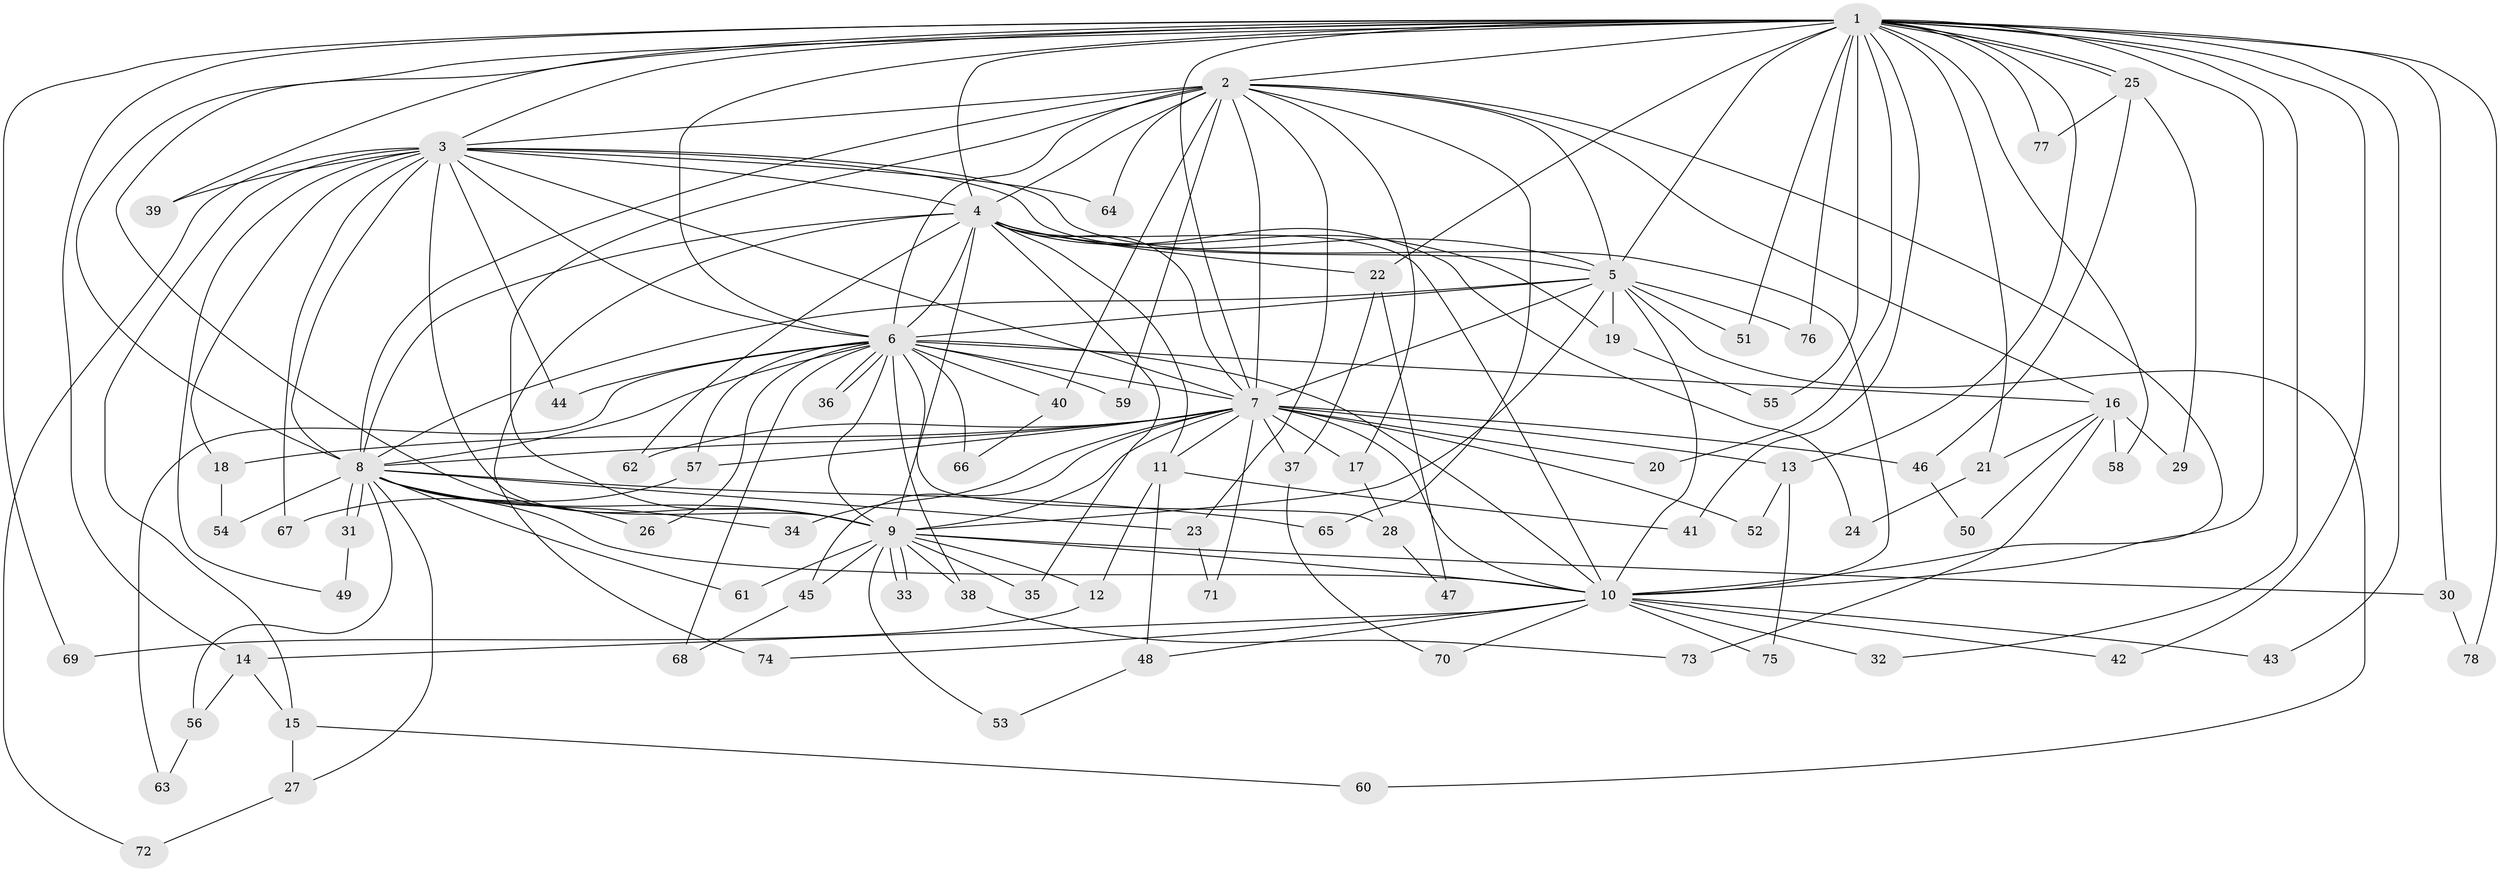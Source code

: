 // Generated by graph-tools (version 1.1) at 2025/34/03/09/25 02:34:46]
// undirected, 78 vertices, 181 edges
graph export_dot {
graph [start="1"]
  node [color=gray90,style=filled];
  1;
  2;
  3;
  4;
  5;
  6;
  7;
  8;
  9;
  10;
  11;
  12;
  13;
  14;
  15;
  16;
  17;
  18;
  19;
  20;
  21;
  22;
  23;
  24;
  25;
  26;
  27;
  28;
  29;
  30;
  31;
  32;
  33;
  34;
  35;
  36;
  37;
  38;
  39;
  40;
  41;
  42;
  43;
  44;
  45;
  46;
  47;
  48;
  49;
  50;
  51;
  52;
  53;
  54;
  55;
  56;
  57;
  58;
  59;
  60;
  61;
  62;
  63;
  64;
  65;
  66;
  67;
  68;
  69;
  70;
  71;
  72;
  73;
  74;
  75;
  76;
  77;
  78;
  1 -- 2;
  1 -- 3;
  1 -- 4;
  1 -- 5;
  1 -- 6;
  1 -- 7;
  1 -- 8;
  1 -- 9;
  1 -- 10;
  1 -- 13;
  1 -- 14;
  1 -- 20;
  1 -- 21;
  1 -- 22;
  1 -- 25;
  1 -- 25;
  1 -- 30;
  1 -- 32;
  1 -- 39;
  1 -- 41;
  1 -- 42;
  1 -- 43;
  1 -- 51;
  1 -- 55;
  1 -- 58;
  1 -- 69;
  1 -- 76;
  1 -- 77;
  1 -- 78;
  2 -- 3;
  2 -- 4;
  2 -- 5;
  2 -- 6;
  2 -- 7;
  2 -- 8;
  2 -- 9;
  2 -- 10;
  2 -- 16;
  2 -- 17;
  2 -- 23;
  2 -- 40;
  2 -- 59;
  2 -- 64;
  2 -- 65;
  3 -- 4;
  3 -- 5;
  3 -- 6;
  3 -- 7;
  3 -- 8;
  3 -- 9;
  3 -- 10;
  3 -- 15;
  3 -- 18;
  3 -- 39;
  3 -- 44;
  3 -- 49;
  3 -- 64;
  3 -- 67;
  3 -- 72;
  4 -- 5;
  4 -- 6;
  4 -- 7;
  4 -- 8;
  4 -- 9;
  4 -- 10;
  4 -- 11;
  4 -- 19;
  4 -- 22;
  4 -- 24;
  4 -- 35;
  4 -- 62;
  4 -- 74;
  5 -- 6;
  5 -- 7;
  5 -- 8;
  5 -- 9;
  5 -- 10;
  5 -- 19;
  5 -- 51;
  5 -- 60;
  5 -- 76;
  6 -- 7;
  6 -- 8;
  6 -- 9;
  6 -- 10;
  6 -- 16;
  6 -- 26;
  6 -- 28;
  6 -- 36;
  6 -- 36;
  6 -- 38;
  6 -- 40;
  6 -- 44;
  6 -- 57;
  6 -- 59;
  6 -- 63;
  6 -- 66;
  6 -- 68;
  7 -- 8;
  7 -- 9;
  7 -- 10;
  7 -- 11;
  7 -- 13;
  7 -- 17;
  7 -- 18;
  7 -- 20;
  7 -- 34;
  7 -- 37;
  7 -- 45;
  7 -- 46;
  7 -- 52;
  7 -- 57;
  7 -- 62;
  7 -- 71;
  8 -- 9;
  8 -- 10;
  8 -- 23;
  8 -- 26;
  8 -- 27;
  8 -- 31;
  8 -- 31;
  8 -- 34;
  8 -- 54;
  8 -- 56;
  8 -- 61;
  8 -- 65;
  9 -- 10;
  9 -- 12;
  9 -- 30;
  9 -- 33;
  9 -- 33;
  9 -- 35;
  9 -- 38;
  9 -- 45;
  9 -- 53;
  9 -- 61;
  10 -- 14;
  10 -- 32;
  10 -- 42;
  10 -- 43;
  10 -- 48;
  10 -- 70;
  10 -- 74;
  10 -- 75;
  11 -- 12;
  11 -- 41;
  11 -- 48;
  12 -- 69;
  13 -- 52;
  13 -- 75;
  14 -- 15;
  14 -- 56;
  15 -- 27;
  15 -- 60;
  16 -- 21;
  16 -- 29;
  16 -- 50;
  16 -- 58;
  16 -- 73;
  17 -- 28;
  18 -- 54;
  19 -- 55;
  21 -- 24;
  22 -- 37;
  22 -- 47;
  23 -- 71;
  25 -- 29;
  25 -- 46;
  25 -- 77;
  27 -- 72;
  28 -- 47;
  30 -- 78;
  31 -- 49;
  37 -- 70;
  38 -- 73;
  40 -- 66;
  45 -- 68;
  46 -- 50;
  48 -- 53;
  56 -- 63;
  57 -- 67;
}
